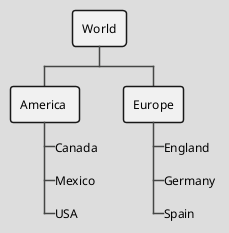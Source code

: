 ' Do not edit
' Theme Gallery
' autogenerated by script
'
@startwbs
!theme toy
* World
** America 
***_ Canada 
***_ Mexico
***_ USA
** Europe
***_  England
***_  Germany
***_  Spain
@endwbs
